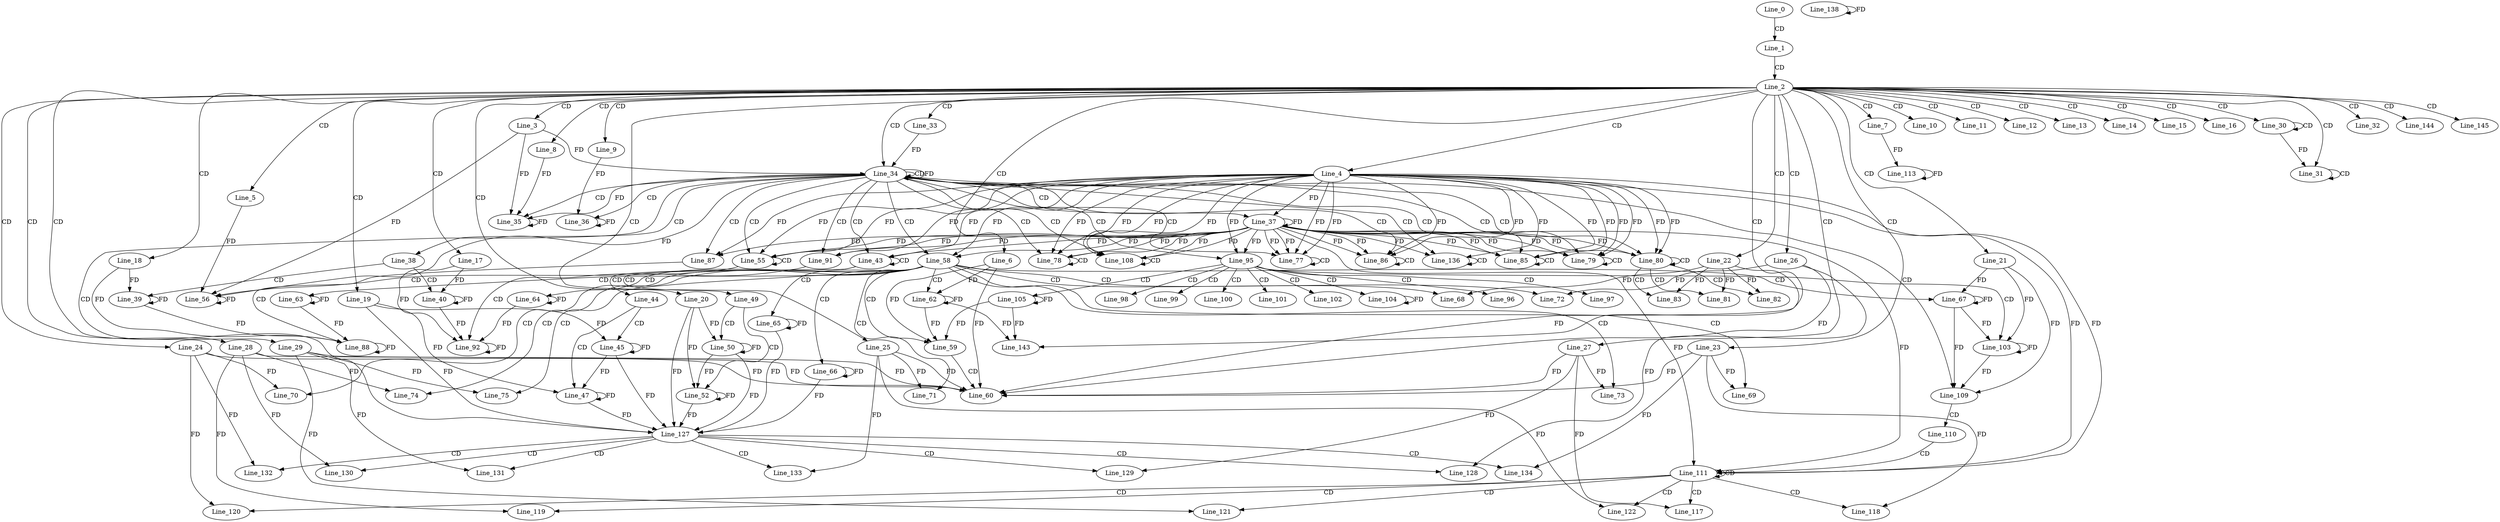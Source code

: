 digraph G {
  Line_0;
  Line_1;
  Line_2;
  Line_3;
  Line_4;
  Line_5;
  Line_6;
  Line_7;
  Line_8;
  Line_9;
  Line_10;
  Line_11;
  Line_12;
  Line_13;
  Line_14;
  Line_15;
  Line_16;
  Line_17;
  Line_18;
  Line_19;
  Line_20;
  Line_21;
  Line_22;
  Line_23;
  Line_24;
  Line_25;
  Line_26;
  Line_27;
  Line_28;
  Line_29;
  Line_30;
  Line_30;
  Line_30;
  Line_31;
  Line_31;
  Line_32;
  Line_33;
  Line_34;
  Line_34;
  Line_34;
  Line_35;
  Line_35;
  Line_36;
  Line_37;
  Line_38;
  Line_39;
  Line_40;
  Line_43;
  Line_43;
  Line_43;
  Line_44;
  Line_45;
  Line_47;
  Line_49;
  Line_50;
  Line_52;
  Line_55;
  Line_55;
  Line_56;
  Line_58;
  Line_58;
  Line_59;
  Line_60;
  Line_62;
  Line_63;
  Line_64;
  Line_65;
  Line_66;
  Line_67;
  Line_68;
  Line_69;
  Line_70;
  Line_71;
  Line_72;
  Line_73;
  Line_74;
  Line_75;
  Line_77;
  Line_77;
  Line_78;
  Line_78;
  Line_79;
  Line_79;
  Line_80;
  Line_80;
  Line_81;
  Line_82;
  Line_83;
  Line_85;
  Line_85;
  Line_86;
  Line_86;
  Line_87;
  Line_87;
  Line_88;
  Line_91;
  Line_91;
  Line_92;
  Line_95;
  Line_95;
  Line_96;
  Line_97;
  Line_98;
  Line_99;
  Line_100;
  Line_101;
  Line_102;
  Line_103;
  Line_104;
  Line_105;
  Line_108;
  Line_108;
  Line_109;
  Line_110;
  Line_111;
  Line_111;
  Line_113;
  Line_117;
  Line_118;
  Line_119;
  Line_120;
  Line_121;
  Line_122;
  Line_127;
  Line_127;
  Line_127;
  Line_128;
  Line_129;
  Line_130;
  Line_131;
  Line_132;
  Line_133;
  Line_134;
  Line_136;
  Line_136;
  Line_138;
  Line_143;
  Line_144;
  Line_145;
  Line_0 -> Line_1 [ label="CD" ];
  Line_1 -> Line_2 [ label="CD" ];
  Line_2 -> Line_3 [ label="CD" ];
  Line_2 -> Line_4 [ label="CD" ];
  Line_2 -> Line_5 [ label="CD" ];
  Line_2 -> Line_6 [ label="CD" ];
  Line_2 -> Line_7 [ label="CD" ];
  Line_2 -> Line_8 [ label="CD" ];
  Line_2 -> Line_9 [ label="CD" ];
  Line_2 -> Line_10 [ label="CD" ];
  Line_2 -> Line_11 [ label="CD" ];
  Line_2 -> Line_12 [ label="CD" ];
  Line_2 -> Line_13 [ label="CD" ];
  Line_2 -> Line_14 [ label="CD" ];
  Line_2 -> Line_15 [ label="CD" ];
  Line_2 -> Line_16 [ label="CD" ];
  Line_2 -> Line_17 [ label="CD" ];
  Line_2 -> Line_18 [ label="CD" ];
  Line_2 -> Line_19 [ label="CD" ];
  Line_2 -> Line_20 [ label="CD" ];
  Line_2 -> Line_21 [ label="CD" ];
  Line_2 -> Line_22 [ label="CD" ];
  Line_2 -> Line_23 [ label="CD" ];
  Line_2 -> Line_24 [ label="CD" ];
  Line_2 -> Line_25 [ label="CD" ];
  Line_2 -> Line_26 [ label="CD" ];
  Line_2 -> Line_27 [ label="CD" ];
  Line_2 -> Line_28 [ label="CD" ];
  Line_2 -> Line_29 [ label="CD" ];
  Line_2 -> Line_30 [ label="CD" ];
  Line_30 -> Line_30 [ label="CD" ];
  Line_2 -> Line_31 [ label="CD" ];
  Line_31 -> Line_31 [ label="CD" ];
  Line_30 -> Line_31 [ label="FD" ];
  Line_2 -> Line_32 [ label="CD" ];
  Line_2 -> Line_33 [ label="CD" ];
  Line_2 -> Line_34 [ label="CD" ];
  Line_34 -> Line_34 [ label="CD" ];
  Line_34 -> Line_34 [ label="FD" ];
  Line_3 -> Line_34 [ label="FD" ];
  Line_33 -> Line_34 [ label="FD" ];
  Line_34 -> Line_35 [ label="CD" ];
  Line_35 -> Line_35 [ label="FD" ];
  Line_8 -> Line_35 [ label="FD" ];
  Line_34 -> Line_35 [ label="FD" ];
  Line_3 -> Line_35 [ label="FD" ];
  Line_34 -> Line_36 [ label="CD" ];
  Line_36 -> Line_36 [ label="FD" ];
  Line_9 -> Line_36 [ label="FD" ];
  Line_34 -> Line_37 [ label="CD" ];
  Line_37 -> Line_37 [ label="FD" ];
  Line_4 -> Line_37 [ label="FD" ];
  Line_34 -> Line_38 [ label="CD" ];
  Line_38 -> Line_39 [ label="CD" ];
  Line_39 -> Line_39 [ label="FD" ];
  Line_18 -> Line_39 [ label="FD" ];
  Line_38 -> Line_40 [ label="CD" ];
  Line_40 -> Line_40 [ label="FD" ];
  Line_17 -> Line_40 [ label="FD" ];
  Line_34 -> Line_43 [ label="CD" ];
  Line_43 -> Line_43 [ label="CD" ];
  Line_37 -> Line_43 [ label="FD" ];
  Line_4 -> Line_43 [ label="FD" ];
  Line_43 -> Line_44 [ label="CD" ];
  Line_44 -> Line_45 [ label="CD" ];
  Line_45 -> Line_45 [ label="FD" ];
  Line_19 -> Line_45 [ label="FD" ];
  Line_44 -> Line_47 [ label="CD" ];
  Line_45 -> Line_47 [ label="FD" ];
  Line_47 -> Line_47 [ label="FD" ];
  Line_19 -> Line_47 [ label="FD" ];
  Line_43 -> Line_49 [ label="CD" ];
  Line_49 -> Line_50 [ label="CD" ];
  Line_50 -> Line_50 [ label="FD" ];
  Line_20 -> Line_50 [ label="FD" ];
  Line_49 -> Line_52 [ label="CD" ];
  Line_50 -> Line_52 [ label="FD" ];
  Line_52 -> Line_52 [ label="FD" ];
  Line_20 -> Line_52 [ label="FD" ];
  Line_34 -> Line_55 [ label="CD" ];
  Line_37 -> Line_55 [ label="FD" ];
  Line_4 -> Line_55 [ label="FD" ];
  Line_55 -> Line_55 [ label="CD" ];
  Line_37 -> Line_55 [ label="FD" ];
  Line_4 -> Line_55 [ label="FD" ];
  Line_55 -> Line_56 [ label="CD" ];
  Line_56 -> Line_56 [ label="FD" ];
  Line_5 -> Line_56 [ label="FD" ];
  Line_34 -> Line_56 [ label="FD" ];
  Line_3 -> Line_56 [ label="FD" ];
  Line_34 -> Line_58 [ label="CD" ];
  Line_37 -> Line_58 [ label="FD" ];
  Line_4 -> Line_58 [ label="FD" ];
  Line_58 -> Line_59 [ label="CD" ];
  Line_6 -> Line_59 [ label="FD" ];
  Line_59 -> Line_60 [ label="CD" ];
  Line_6 -> Line_60 [ label="FD" ];
  Line_22 -> Line_60 [ label="FD" ];
  Line_26 -> Line_60 [ label="FD" ];
  Line_27 -> Line_60 [ label="FD" ];
  Line_28 -> Line_60 [ label="FD" ];
  Line_29 -> Line_60 [ label="FD" ];
  Line_24 -> Line_60 [ label="FD" ];
  Line_25 -> Line_60 [ label="FD" ];
  Line_23 -> Line_60 [ label="FD" ];
  Line_58 -> Line_62 [ label="CD" ];
  Line_62 -> Line_62 [ label="FD" ];
  Line_6 -> Line_62 [ label="FD" ];
  Line_58 -> Line_63 [ label="CD" ];
  Line_63 -> Line_63 [ label="FD" ];
  Line_58 -> Line_64 [ label="CD" ];
  Line_64 -> Line_64 [ label="FD" ];
  Line_58 -> Line_65 [ label="CD" ];
  Line_65 -> Line_65 [ label="FD" ];
  Line_58 -> Line_66 [ label="CD" ];
  Line_66 -> Line_66 [ label="FD" ];
  Line_58 -> Line_67 [ label="CD" ];
  Line_67 -> Line_67 [ label="FD" ];
  Line_21 -> Line_67 [ label="FD" ];
  Line_58 -> Line_68 [ label="CD" ];
  Line_22 -> Line_68 [ label="FD" ];
  Line_58 -> Line_69 [ label="CD" ];
  Line_23 -> Line_69 [ label="FD" ];
  Line_58 -> Line_70 [ label="CD" ];
  Line_24 -> Line_70 [ label="FD" ];
  Line_58 -> Line_71 [ label="CD" ];
  Line_25 -> Line_71 [ label="FD" ];
  Line_58 -> Line_72 [ label="CD" ];
  Line_26 -> Line_72 [ label="FD" ];
  Line_58 -> Line_73 [ label="CD" ];
  Line_27 -> Line_73 [ label="FD" ];
  Line_58 -> Line_74 [ label="CD" ];
  Line_28 -> Line_74 [ label="FD" ];
  Line_58 -> Line_75 [ label="CD" ];
  Line_29 -> Line_75 [ label="FD" ];
  Line_34 -> Line_77 [ label="CD" ];
  Line_37 -> Line_77 [ label="FD" ];
  Line_4 -> Line_77 [ label="FD" ];
  Line_77 -> Line_77 [ label="CD" ];
  Line_37 -> Line_77 [ label="FD" ];
  Line_4 -> Line_77 [ label="FD" ];
  Line_34 -> Line_78 [ label="CD" ];
  Line_37 -> Line_78 [ label="FD" ];
  Line_4 -> Line_78 [ label="FD" ];
  Line_78 -> Line_78 [ label="CD" ];
  Line_37 -> Line_78 [ label="FD" ];
  Line_4 -> Line_78 [ label="FD" ];
  Line_34 -> Line_79 [ label="CD" ];
  Line_37 -> Line_79 [ label="FD" ];
  Line_4 -> Line_79 [ label="FD" ];
  Line_79 -> Line_79 [ label="CD" ];
  Line_37 -> Line_79 [ label="FD" ];
  Line_4 -> Line_79 [ label="FD" ];
  Line_34 -> Line_80 [ label="CD" ];
  Line_37 -> Line_80 [ label="FD" ];
  Line_4 -> Line_80 [ label="FD" ];
  Line_80 -> Line_80 [ label="CD" ];
  Line_37 -> Line_80 [ label="FD" ];
  Line_4 -> Line_80 [ label="FD" ];
  Line_80 -> Line_81 [ label="CD" ];
  Line_22 -> Line_81 [ label="FD" ];
  Line_80 -> Line_82 [ label="CD" ];
  Line_22 -> Line_82 [ label="FD" ];
  Line_80 -> Line_83 [ label="CD" ];
  Line_22 -> Line_83 [ label="FD" ];
  Line_34 -> Line_85 [ label="CD" ];
  Line_37 -> Line_85 [ label="FD" ];
  Line_4 -> Line_85 [ label="FD" ];
  Line_85 -> Line_85 [ label="CD" ];
  Line_37 -> Line_85 [ label="FD" ];
  Line_4 -> Line_85 [ label="FD" ];
  Line_34 -> Line_86 [ label="CD" ];
  Line_37 -> Line_86 [ label="FD" ];
  Line_4 -> Line_86 [ label="FD" ];
  Line_86 -> Line_86 [ label="CD" ];
  Line_37 -> Line_86 [ label="FD" ];
  Line_4 -> Line_86 [ label="FD" ];
  Line_34 -> Line_87 [ label="CD" ];
  Line_37 -> Line_87 [ label="FD" ];
  Line_4 -> Line_87 [ label="FD" ];
  Line_87 -> Line_88 [ label="CD" ];
  Line_39 -> Line_88 [ label="FD" ];
  Line_63 -> Line_88 [ label="FD" ];
  Line_88 -> Line_88 [ label="FD" ];
  Line_18 -> Line_88 [ label="FD" ];
  Line_34 -> Line_91 [ label="CD" ];
  Line_37 -> Line_91 [ label="FD" ];
  Line_4 -> Line_91 [ label="FD" ];
  Line_91 -> Line_92 [ label="CD" ];
  Line_40 -> Line_92 [ label="FD" ];
  Line_64 -> Line_92 [ label="FD" ];
  Line_92 -> Line_92 [ label="FD" ];
  Line_17 -> Line_92 [ label="FD" ];
  Line_34 -> Line_95 [ label="CD" ];
  Line_37 -> Line_95 [ label="FD" ];
  Line_4 -> Line_95 [ label="FD" ];
  Line_95 -> Line_96 [ label="CD" ];
  Line_95 -> Line_97 [ label="CD" ];
  Line_95 -> Line_98 [ label="CD" ];
  Line_95 -> Line_99 [ label="CD" ];
  Line_95 -> Line_100 [ label="CD" ];
  Line_95 -> Line_101 [ label="CD" ];
  Line_95 -> Line_102 [ label="CD" ];
  Line_95 -> Line_103 [ label="CD" ];
  Line_67 -> Line_103 [ label="FD" ];
  Line_103 -> Line_103 [ label="FD" ];
  Line_21 -> Line_103 [ label="FD" ];
  Line_95 -> Line_104 [ label="CD" ];
  Line_104 -> Line_104 [ label="FD" ];
  Line_95 -> Line_105 [ label="CD" ];
  Line_105 -> Line_105 [ label="FD" ];
  Line_34 -> Line_108 [ label="CD" ];
  Line_37 -> Line_108 [ label="FD" ];
  Line_4 -> Line_108 [ label="FD" ];
  Line_108 -> Line_108 [ label="CD" ];
  Line_37 -> Line_108 [ label="FD" ];
  Line_4 -> Line_108 [ label="FD" ];
  Line_34 -> Line_109 [ label="CD" ];
  Line_67 -> Line_109 [ label="FD" ];
  Line_103 -> Line_109 [ label="FD" ];
  Line_21 -> Line_109 [ label="FD" ];
  Line_109 -> Line_110 [ label="CD" ];
  Line_110 -> Line_111 [ label="CD" ];
  Line_37 -> Line_111 [ label="FD" ];
  Line_4 -> Line_111 [ label="FD" ];
  Line_111 -> Line_111 [ label="CD" ];
  Line_37 -> Line_111 [ label="FD" ];
  Line_4 -> Line_111 [ label="FD" ];
  Line_113 -> Line_113 [ label="FD" ];
  Line_7 -> Line_113 [ label="FD" ];
  Line_111 -> Line_117 [ label="CD" ];
  Line_27 -> Line_117 [ label="FD" ];
  Line_111 -> Line_118 [ label="CD" ];
  Line_23 -> Line_118 [ label="FD" ];
  Line_111 -> Line_119 [ label="CD" ];
  Line_28 -> Line_119 [ label="FD" ];
  Line_111 -> Line_120 [ label="CD" ];
  Line_24 -> Line_120 [ label="FD" ];
  Line_111 -> Line_121 [ label="CD" ];
  Line_29 -> Line_121 [ label="FD" ];
  Line_111 -> Line_122 [ label="CD" ];
  Line_25 -> Line_122 [ label="FD" ];
  Line_34 -> Line_127 [ label="CD" ];
  Line_45 -> Line_127 [ label="FD" ];
  Line_47 -> Line_127 [ label="FD" ];
  Line_65 -> Line_127 [ label="FD" ];
  Line_19 -> Line_127 [ label="FD" ];
  Line_50 -> Line_127 [ label="FD" ];
  Line_52 -> Line_127 [ label="FD" ];
  Line_66 -> Line_127 [ label="FD" ];
  Line_20 -> Line_127 [ label="FD" ];
  Line_127 -> Line_128 [ label="CD" ];
  Line_26 -> Line_128 [ label="FD" ];
  Line_127 -> Line_129 [ label="CD" ];
  Line_27 -> Line_129 [ label="FD" ];
  Line_127 -> Line_130 [ label="CD" ];
  Line_28 -> Line_130 [ label="FD" ];
  Line_127 -> Line_131 [ label="CD" ];
  Line_29 -> Line_131 [ label="FD" ];
  Line_127 -> Line_132 [ label="CD" ];
  Line_24 -> Line_132 [ label="FD" ];
  Line_127 -> Line_133 [ label="CD" ];
  Line_25 -> Line_133 [ label="FD" ];
  Line_127 -> Line_134 [ label="CD" ];
  Line_23 -> Line_134 [ label="FD" ];
  Line_34 -> Line_136 [ label="CD" ];
  Line_136 -> Line_136 [ label="CD" ];
  Line_37 -> Line_136 [ label="FD" ];
  Line_4 -> Line_136 [ label="FD" ];
  Line_138 -> Line_138 [ label="FD" ];
  Line_2 -> Line_143 [ label="CD" ];
  Line_62 -> Line_143 [ label="FD" ];
  Line_105 -> Line_143 [ label="FD" ];
  Line_2 -> Line_144 [ label="CD" ];
  Line_2 -> Line_145 [ label="CD" ];
  Line_62 -> Line_59 [ label="FD" ];
  Line_105 -> Line_59 [ label="FD" ];
}
